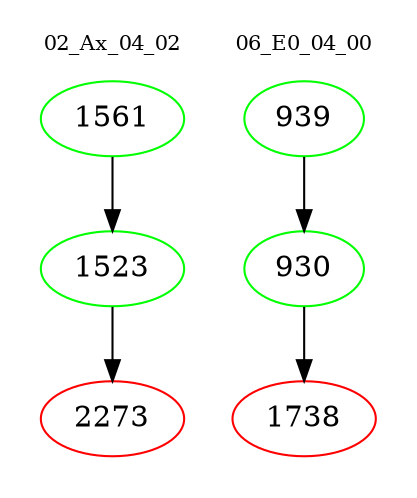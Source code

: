 digraph{
subgraph cluster_0 {
color = white
label = "02_Ax_04_02";
fontsize=10;
T0_1561 [label="1561", color="green"]
T0_1561 -> T0_1523 [color="black"]
T0_1523 [label="1523", color="green"]
T0_1523 -> T0_2273 [color="black"]
T0_2273 [label="2273", color="red"]
}
subgraph cluster_1 {
color = white
label = "06_E0_04_00";
fontsize=10;
T1_939 [label="939", color="green"]
T1_939 -> T1_930 [color="black"]
T1_930 [label="930", color="green"]
T1_930 -> T1_1738 [color="black"]
T1_1738 [label="1738", color="red"]
}
}
